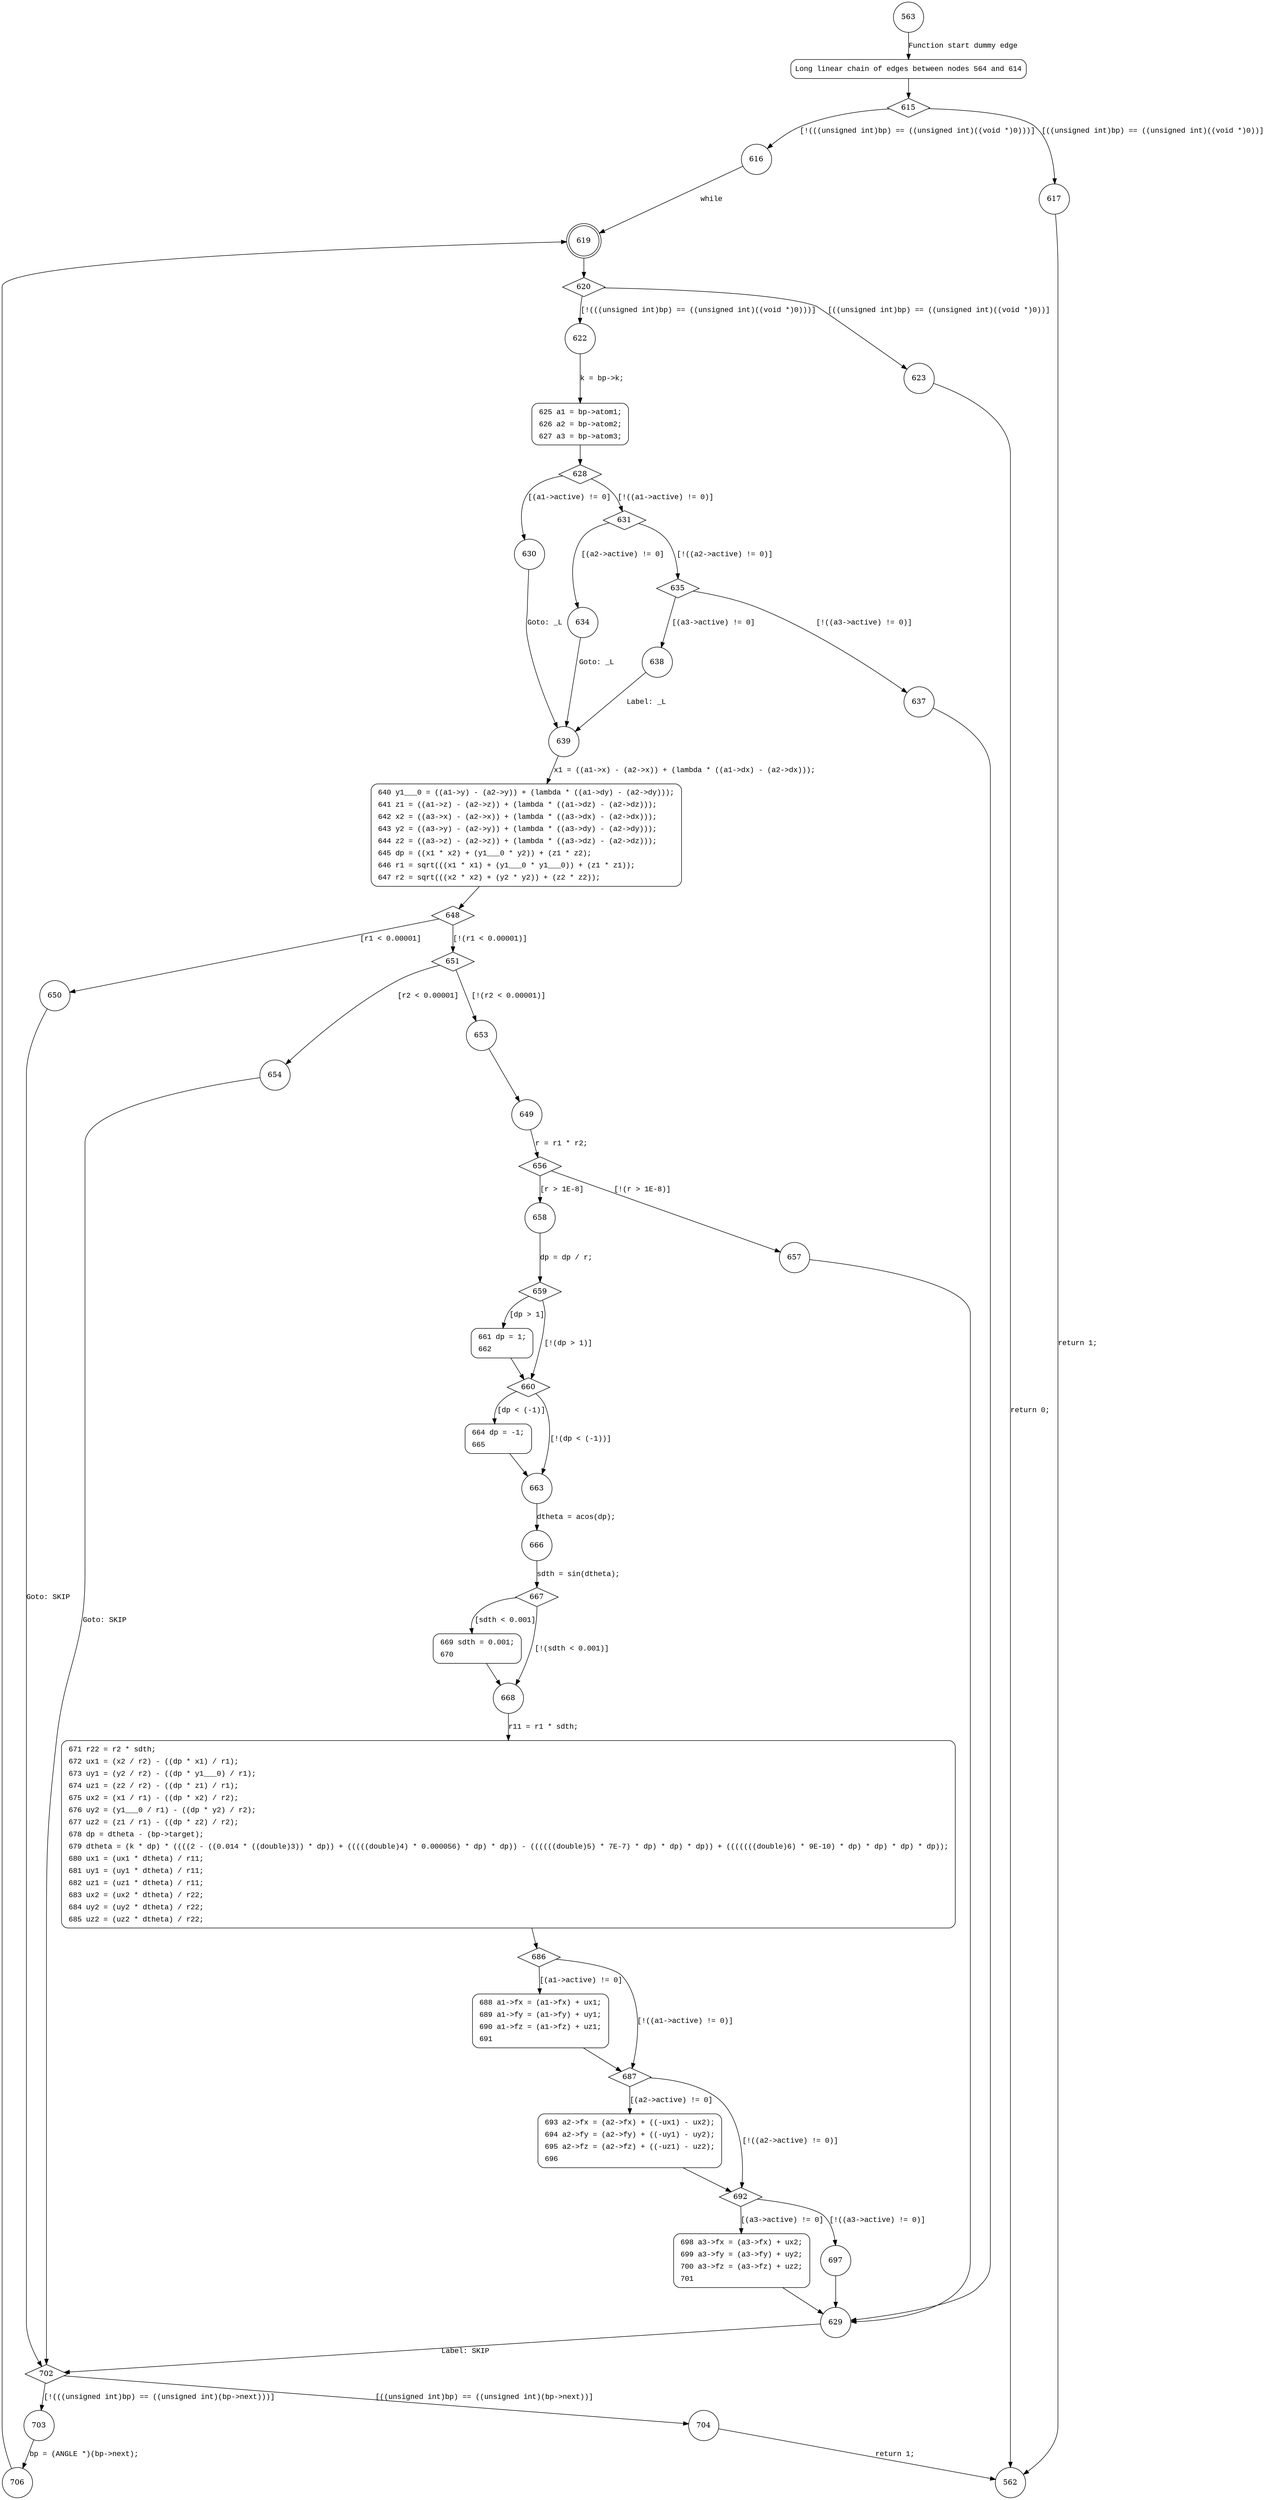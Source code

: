 digraph f_mmangle {
563 [shape="circle"]
564 [shape="circle"]
615 [shape="diamond"]
616 [shape="circle"]
617 [shape="circle"]
619 [shape="doublecircle"]
620 [shape="diamond"]
622 [shape="circle"]
623 [shape="circle"]
625 [shape="circle"]
628 [shape="diamond"]
631 [shape="diamond"]
630 [shape="circle"]
639 [shape="circle"]
640 [shape="circle"]
648 [shape="diamond"]
651 [shape="diamond"]
650 [shape="circle"]
702 [shape="diamond"]
703 [shape="circle"]
704 [shape="circle"]
706 [shape="circle"]
653 [shape="circle"]
654 [shape="circle"]
649 [shape="circle"]
656 [shape="diamond"]
657 [shape="circle"]
658 [shape="circle"]
659 [shape="diamond"]
660 [shape="diamond"]
661 [shape="circle"]
663 [shape="circle"]
664 [shape="circle"]
666 [shape="circle"]
667 [shape="diamond"]
668 [shape="circle"]
669 [shape="circle"]
671 [shape="circle"]
686 [shape="diamond"]
687 [shape="diamond"]
688 [shape="circle"]
692 [shape="diamond"]
693 [shape="circle"]
697 [shape="circle"]
698 [shape="circle"]
629 [shape="circle"]
635 [shape="diamond"]
634 [shape="circle"]
637 [shape="circle"]
638 [shape="circle"]
562 [shape="circle"]
564 [style="filled,bold" penwidth="1" fillcolor="white" fontname="Courier New" shape="Mrecord" label="Long linear chain of edges between nodes 564 and 614"]
564 -> 615[label=""]
625 [style="filled,bold" penwidth="1" fillcolor="white" fontname="Courier New" shape="Mrecord" label=<<table border="0" cellborder="0" cellpadding="3" bgcolor="white"><tr><td align="right">625</td><td align="left">a1 = bp-&gt;atom1;</td></tr><tr><td align="right">626</td><td align="left">a2 = bp-&gt;atom2;</td></tr><tr><td align="right">627</td><td align="left">a3 = bp-&gt;atom3;</td></tr></table>>]
625 -> 628[label=""]
640 [style="filled,bold" penwidth="1" fillcolor="white" fontname="Courier New" shape="Mrecord" label=<<table border="0" cellborder="0" cellpadding="3" bgcolor="white"><tr><td align="right">640</td><td align="left">y1___0 = ((a1-&gt;y) - (a2-&gt;y)) + (lambda * ((a1-&gt;dy) - (a2-&gt;dy)));</td></tr><tr><td align="right">641</td><td align="left">z1 = ((a1-&gt;z) - (a2-&gt;z)) + (lambda * ((a1-&gt;dz) - (a2-&gt;dz)));</td></tr><tr><td align="right">642</td><td align="left">x2 = ((a3-&gt;x) - (a2-&gt;x)) + (lambda * ((a3-&gt;dx) - (a2-&gt;dx)));</td></tr><tr><td align="right">643</td><td align="left">y2 = ((a3-&gt;y) - (a2-&gt;y)) + (lambda * ((a3-&gt;dy) - (a2-&gt;dy)));</td></tr><tr><td align="right">644</td><td align="left">z2 = ((a3-&gt;z) - (a2-&gt;z)) + (lambda * ((a3-&gt;dz) - (a2-&gt;dz)));</td></tr><tr><td align="right">645</td><td align="left">dp = ((x1 * x2) + (y1___0 * y2)) + (z1 * z2);</td></tr><tr><td align="right">646</td><td align="left">r1 = sqrt(((x1 * x1) + (y1___0 * y1___0)) + (z1 * z1));</td></tr><tr><td align="right">647</td><td align="left">r2 = sqrt(((x2 * x2) + (y2 * y2)) + (z2 * z2));</td></tr></table>>]
640 -> 648[label=""]
661 [style="filled,bold" penwidth="1" fillcolor="white" fontname="Courier New" shape="Mrecord" label=<<table border="0" cellborder="0" cellpadding="3" bgcolor="white"><tr><td align="right">661</td><td align="left">dp = 1;</td></tr><tr><td align="right">662</td><td align="left"></td></tr></table>>]
661 -> 660[label=""]
664 [style="filled,bold" penwidth="1" fillcolor="white" fontname="Courier New" shape="Mrecord" label=<<table border="0" cellborder="0" cellpadding="3" bgcolor="white"><tr><td align="right">664</td><td align="left">dp = -1;</td></tr><tr><td align="right">665</td><td align="left"></td></tr></table>>]
664 -> 663[label=""]
669 [style="filled,bold" penwidth="1" fillcolor="white" fontname="Courier New" shape="Mrecord" label=<<table border="0" cellborder="0" cellpadding="3" bgcolor="white"><tr><td align="right">669</td><td align="left">sdth = 0.001;</td></tr><tr><td align="right">670</td><td align="left"></td></tr></table>>]
669 -> 668[label=""]
671 [style="filled,bold" penwidth="1" fillcolor="white" fontname="Courier New" shape="Mrecord" label=<<table border="0" cellborder="0" cellpadding="3" bgcolor="white"><tr><td align="right">671</td><td align="left">r22 = r2 * sdth;</td></tr><tr><td align="right">672</td><td align="left">ux1 = (x2 / r2) - ((dp * x1) / r1);</td></tr><tr><td align="right">673</td><td align="left">uy1 = (y2 / r2) - ((dp * y1___0) / r1);</td></tr><tr><td align="right">674</td><td align="left">uz1 = (z2 / r2) - ((dp * z1) / r1);</td></tr><tr><td align="right">675</td><td align="left">ux2 = (x1 / r1) - ((dp * x2) / r2);</td></tr><tr><td align="right">676</td><td align="left">uy2 = (y1___0 / r1) - ((dp * y2) / r2);</td></tr><tr><td align="right">677</td><td align="left">uz2 = (z1 / r1) - ((dp * z2) / r2);</td></tr><tr><td align="right">678</td><td align="left">dp = dtheta - (bp-&gt;target);</td></tr><tr><td align="right">679</td><td align="left">dtheta = (k * dp) * ((((2 - ((0.014 * ((double)3)) * dp)) + (((((double)4) * 0.000056) * dp) * dp)) - ((((((double)5) * 7E-7) * dp) * dp) * dp)) + (((((((double)6) * 9E-10) * dp) * dp) * dp) * dp));</td></tr><tr><td align="right">680</td><td align="left">ux1 = (ux1 * dtheta) / r11;</td></tr><tr><td align="right">681</td><td align="left">uy1 = (uy1 * dtheta) / r11;</td></tr><tr><td align="right">682</td><td align="left">uz1 = (uz1 * dtheta) / r11;</td></tr><tr><td align="right">683</td><td align="left">ux2 = (ux2 * dtheta) / r22;</td></tr><tr><td align="right">684</td><td align="left">uy2 = (uy2 * dtheta) / r22;</td></tr><tr><td align="right">685</td><td align="left">uz2 = (uz2 * dtheta) / r22;</td></tr></table>>]
671 -> 686[label=""]
688 [style="filled,bold" penwidth="1" fillcolor="white" fontname="Courier New" shape="Mrecord" label=<<table border="0" cellborder="0" cellpadding="3" bgcolor="white"><tr><td align="right">688</td><td align="left">a1-&gt;fx = (a1-&gt;fx) + ux1;</td></tr><tr><td align="right">689</td><td align="left">a1-&gt;fy = (a1-&gt;fy) + uy1;</td></tr><tr><td align="right">690</td><td align="left">a1-&gt;fz = (a1-&gt;fz) + uz1;</td></tr><tr><td align="right">691</td><td align="left"></td></tr></table>>]
688 -> 687[label=""]
693 [style="filled,bold" penwidth="1" fillcolor="white" fontname="Courier New" shape="Mrecord" label=<<table border="0" cellborder="0" cellpadding="3" bgcolor="white"><tr><td align="right">693</td><td align="left">a2-&gt;fx = (a2-&gt;fx) + ((-ux1) - ux2);</td></tr><tr><td align="right">694</td><td align="left">a2-&gt;fy = (a2-&gt;fy) + ((-uy1) - uy2);</td></tr><tr><td align="right">695</td><td align="left">a2-&gt;fz = (a2-&gt;fz) + ((-uz1) - uz2);</td></tr><tr><td align="right">696</td><td align="left"></td></tr></table>>]
693 -> 692[label=""]
698 [style="filled,bold" penwidth="1" fillcolor="white" fontname="Courier New" shape="Mrecord" label=<<table border="0" cellborder="0" cellpadding="3" bgcolor="white"><tr><td align="right">698</td><td align="left">a3-&gt;fx = (a3-&gt;fx) + ux2;</td></tr><tr><td align="right">699</td><td align="left">a3-&gt;fy = (a3-&gt;fy) + uy2;</td></tr><tr><td align="right">700</td><td align="left">a3-&gt;fz = (a3-&gt;fz) + uz2;</td></tr><tr><td align="right">701</td><td align="left"></td></tr></table>>]
698 -> 629[label=""]
563 -> 564 [label="Function start dummy edge" fontname="Courier New"]
615 -> 616 [label="[!(((unsigned int)bp) == ((unsigned int)((void *)0)))]" fontname="Courier New"]
615 -> 617 [label="[((unsigned int)bp) == ((unsigned int)((void *)0))]" fontname="Courier New"]
616 -> 619 [label="while" fontname="Courier New"]
619 -> 620 [label="" fontname="Courier New"]
620 -> 622 [label="[!(((unsigned int)bp) == ((unsigned int)((void *)0)))]" fontname="Courier New"]
620 -> 623 [label="[((unsigned int)bp) == ((unsigned int)((void *)0))]" fontname="Courier New"]
622 -> 625 [label="k = bp->k;" fontname="Courier New"]
628 -> 631 [label="[!((a1->active) != 0)]" fontname="Courier New"]
628 -> 630 [label="[(a1->active) != 0]" fontname="Courier New"]
639 -> 640 [label="x1 = ((a1->x) - (a2->x)) + (lambda * ((a1->dx) - (a2->dx)));" fontname="Courier New"]
648 -> 651 [label="[!(r1 < 0.00001)]" fontname="Courier New"]
648 -> 650 [label="[r1 < 0.00001]" fontname="Courier New"]
702 -> 703 [label="[!(((unsigned int)bp) == ((unsigned int)(bp->next)))]" fontname="Courier New"]
702 -> 704 [label="[((unsigned int)bp) == ((unsigned int)(bp->next))]" fontname="Courier New"]
703 -> 706 [label="bp = (ANGLE *)(bp->next);" fontname="Courier New"]
651 -> 653 [label="[!(r2 < 0.00001)]" fontname="Courier New"]
651 -> 654 [label="[r2 < 0.00001]" fontname="Courier New"]
653 -> 649 [label="" fontname="Courier New"]
656 -> 657 [label="[!(r > 1E-8)]" fontname="Courier New"]
656 -> 658 [label="[r > 1E-8]" fontname="Courier New"]
659 -> 660 [label="[!(dp > 1)]" fontname="Courier New"]
659 -> 661 [label="[dp > 1]" fontname="Courier New"]
660 -> 663 [label="[!(dp < (-1))]" fontname="Courier New"]
660 -> 664 [label="[dp < (-1)]" fontname="Courier New"]
663 -> 666 [label="dtheta = acos(dp);" fontname="Courier New"]
667 -> 668 [label="[!(sdth < 0.001)]" fontname="Courier New"]
667 -> 669 [label="[sdth < 0.001]" fontname="Courier New"]
668 -> 671 [label="r11 = r1 * sdth;" fontname="Courier New"]
686 -> 687 [label="[!((a1->active) != 0)]" fontname="Courier New"]
686 -> 688 [label="[(a1->active) != 0]" fontname="Courier New"]
687 -> 692 [label="[!((a2->active) != 0)]" fontname="Courier New"]
687 -> 693 [label="[(a2->active) != 0]" fontname="Courier New"]
692 -> 697 [label="[!((a3->active) != 0)]" fontname="Courier New"]
692 -> 698 [label="[(a3->active) != 0]" fontname="Courier New"]
629 -> 702 [label="Label: SKIP" fontname="Courier New"]
657 -> 629 [label="" fontname="Courier New"]
631 -> 635 [label="[!((a2->active) != 0)]" fontname="Courier New"]
631 -> 634 [label="[(a2->active) != 0]" fontname="Courier New"]
635 -> 637 [label="[!((a3->active) != 0)]" fontname="Courier New"]
635 -> 638 [label="[(a3->active) != 0]" fontname="Courier New"]
637 -> 629 [label="" fontname="Courier New"]
617 -> 562 [label="return 1;" fontname="Courier New"]
623 -> 562 [label="return 0;" fontname="Courier New"]
630 -> 639 [label="Goto: _L" fontname="Courier New"]
650 -> 702 [label="Goto: SKIP" fontname="Courier New"]
704 -> 562 [label="return 1;" fontname="Courier New"]
706 -> 619 [label="" fontname="Courier New"]
654 -> 702 [label="Goto: SKIP" fontname="Courier New"]
649 -> 656 [label="r = r1 * r2;" fontname="Courier New"]
658 -> 659 [label="dp = dp / r;" fontname="Courier New"]
666 -> 667 [label="sdth = sin(dtheta);" fontname="Courier New"]
697 -> 629 [label="" fontname="Courier New"]
634 -> 639 [label="Goto: _L" fontname="Courier New"]
638 -> 639 [label="Label: _L" fontname="Courier New"]
}